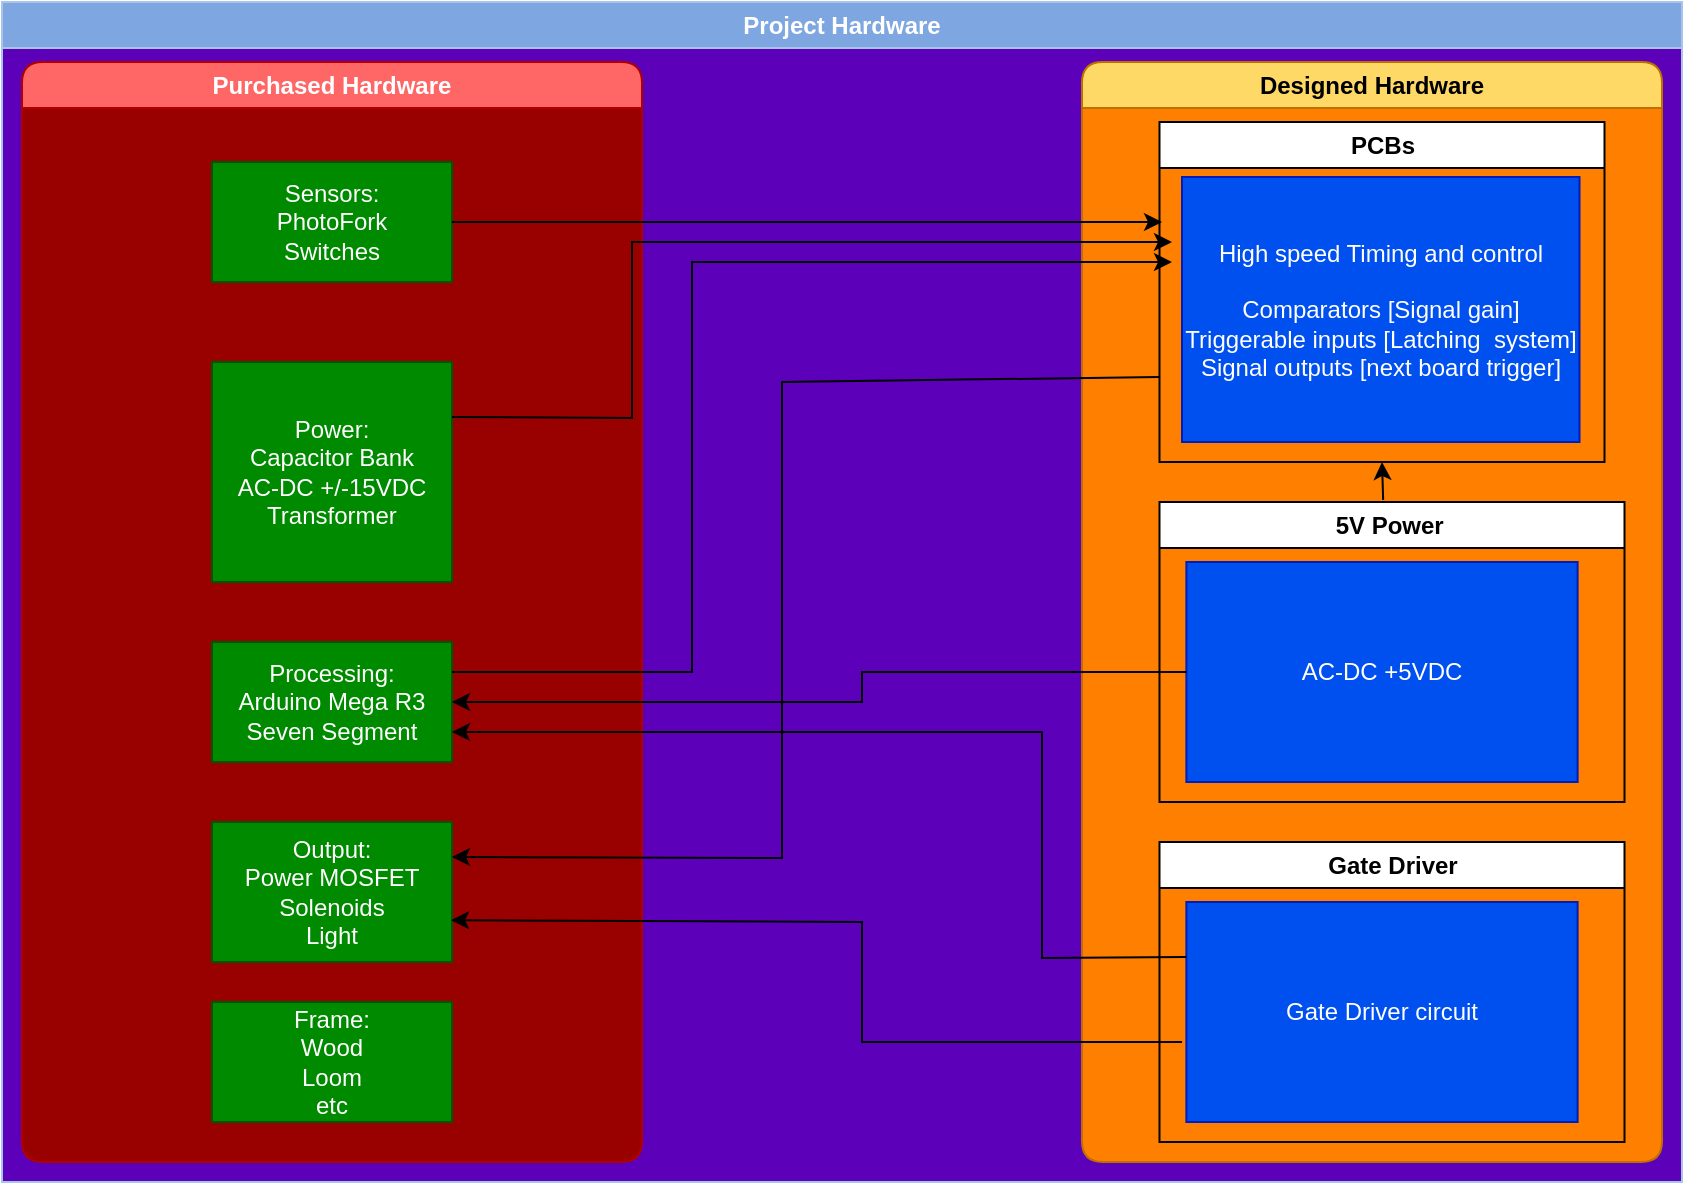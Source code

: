 <mxfile version="21.7.5" type="device">
  <diagram name="Page-1" id="_kV-tao2sKt4h9nzARvv">
    <mxGraphModel dx="2612" dy="1988" grid="1" gridSize="10" guides="1" tooltips="1" connect="1" arrows="1" fold="1" page="1" pageScale="1" pageWidth="850" pageHeight="1100" math="0" shadow="0">
      <root>
        <mxCell id="0" />
        <mxCell id="1" parent="0" />
        <mxCell id="o2K4Kg9LrvtEAyZy9hwX-1" value="Project Hardware" style="swimlane;whiteSpace=wrap;html=1;fillColor=#7EA6E0;fontColor=#ffffff;strokeColor=#A9C4EB;gradientColor=none;rounded=0;shadow=0;glass=0;swimlaneFillColor=#5D00BA;direction=east;" vertex="1" parent="1">
          <mxGeometry x="-845" y="-1080" width="840" height="590" as="geometry" />
        </mxCell>
        <mxCell id="o2K4Kg9LrvtEAyZy9hwX-2" value="Purchased Hardware" style="swimlane;whiteSpace=wrap;html=1;fillColor=#FF6666;fontColor=#ffffff;strokeColor=#B20000;swimlaneFillColor=#990000;rounded=1;" vertex="1" parent="o2K4Kg9LrvtEAyZy9hwX-1">
          <mxGeometry x="10" y="30" width="310" height="550" as="geometry" />
        </mxCell>
        <mxCell id="o2K4Kg9LrvtEAyZy9hwX-3" value="Sensors:&lt;br&gt;PhotoFork&lt;br&gt;Switches" style="rounded=0;whiteSpace=wrap;html=1;fillColor=#008a00;fontColor=#ffffff;strokeColor=#005700;" vertex="1" parent="o2K4Kg9LrvtEAyZy9hwX-2">
          <mxGeometry x="95" y="50" width="120" height="60" as="geometry" />
        </mxCell>
        <mxCell id="o2K4Kg9LrvtEAyZy9hwX-4" value="Power:&lt;br&gt;Capacitor Bank&lt;br&gt;AC-DC +/-15VDC&lt;br&gt;Transformer" style="rounded=0;whiteSpace=wrap;html=1;fillColor=#008a00;fontColor=#ffffff;strokeColor=#005700;" vertex="1" parent="o2K4Kg9LrvtEAyZy9hwX-2">
          <mxGeometry x="95" y="150" width="120" height="110" as="geometry" />
        </mxCell>
        <mxCell id="o2K4Kg9LrvtEAyZy9hwX-5" value="Processing: &lt;br&gt;Arduino Mega R3&lt;br&gt;Seven Segment" style="rounded=0;whiteSpace=wrap;html=1;fillColor=#008a00;fontColor=#ffffff;strokeColor=#005700;" vertex="1" parent="o2K4Kg9LrvtEAyZy9hwX-2">
          <mxGeometry x="95" y="290" width="120" height="60" as="geometry" />
        </mxCell>
        <mxCell id="o2K4Kg9LrvtEAyZy9hwX-6" value="Frame:&lt;br&gt;Wood&lt;br&gt;Loom&lt;br&gt;etc" style="rounded=0;whiteSpace=wrap;html=1;fillColor=#008a00;fontColor=#ffffff;strokeColor=#005700;" vertex="1" parent="o2K4Kg9LrvtEAyZy9hwX-2">
          <mxGeometry x="95" y="470" width="120" height="60" as="geometry" />
        </mxCell>
        <mxCell id="o2K4Kg9LrvtEAyZy9hwX-19" value="Output:&lt;br&gt;Power MOSFET&lt;br&gt;Solenoids&lt;br&gt;Light" style="rounded=0;whiteSpace=wrap;html=1;fillColor=#008a00;fontColor=#ffffff;strokeColor=#005700;" vertex="1" parent="o2K4Kg9LrvtEAyZy9hwX-2">
          <mxGeometry x="95" y="380" width="120" height="70" as="geometry" />
        </mxCell>
        <mxCell id="o2K4Kg9LrvtEAyZy9hwX-7" value="Designed Hardware" style="swimlane;whiteSpace=wrap;html=1;fillColor=#FFD966;fontColor=#000000;strokeColor=#BD7000;swimlaneFillColor=#FF8000;rounded=1;" vertex="1" parent="o2K4Kg9LrvtEAyZy9hwX-1">
          <mxGeometry x="540" y="30" width="290" height="550" as="geometry" />
        </mxCell>
        <mxCell id="o2K4Kg9LrvtEAyZy9hwX-8" value="PCBs" style="swimlane;whiteSpace=wrap;html=1;" vertex="1" parent="o2K4Kg9LrvtEAyZy9hwX-7">
          <mxGeometry x="38.75" y="30" width="222.5" height="170" as="geometry">
            <mxRectangle x="55" y="30" width="70" height="30" as="alternateBounds" />
          </mxGeometry>
        </mxCell>
        <mxCell id="o2K4Kg9LrvtEAyZy9hwX-9" value="High speed Timing and control&lt;br&gt;&lt;br&gt;Comparators [Signal gain]&lt;br&gt;Triggerable inputs [Latching&amp;nbsp; system]&lt;br&gt;Signal outputs [next board trigger]" style="rounded=0;whiteSpace=wrap;html=1;fillColor=#0050ef;fontColor=#ffffff;strokeColor=#001DBC;" vertex="1" parent="o2K4Kg9LrvtEAyZy9hwX-8">
          <mxGeometry x="11.25" y="27.5" width="198.75" height="132.5" as="geometry" />
        </mxCell>
        <mxCell id="o2K4Kg9LrvtEAyZy9hwX-29" value="5V Power&amp;nbsp;" style="swimlane;whiteSpace=wrap;html=1;" vertex="1" parent="o2K4Kg9LrvtEAyZy9hwX-7">
          <mxGeometry x="38.75" y="220" width="232.5" height="150" as="geometry">
            <mxRectangle x="55" y="30" width="70" height="30" as="alternateBounds" />
          </mxGeometry>
        </mxCell>
        <mxCell id="o2K4Kg9LrvtEAyZy9hwX-30" value="AC-DC +5VDC&lt;br&gt;" style="rounded=0;whiteSpace=wrap;html=1;fillColor=#0050ef;fontColor=#ffffff;strokeColor=#001DBC;" vertex="1" parent="o2K4Kg9LrvtEAyZy9hwX-29">
          <mxGeometry x="13.44" y="30" width="195.62" height="110" as="geometry" />
        </mxCell>
        <mxCell id="o2K4Kg9LrvtEAyZy9hwX-31" value="" style="endArrow=classic;html=1;rounded=0;exitX=0.481;exitY=-0.007;exitDx=0;exitDy=0;entryX=0.5;entryY=1;entryDx=0;entryDy=0;exitPerimeter=0;" edge="1" parent="o2K4Kg9LrvtEAyZy9hwX-7" source="o2K4Kg9LrvtEAyZy9hwX-29" target="o2K4Kg9LrvtEAyZy9hwX-8">
          <mxGeometry width="50" height="50" relative="1" as="geometry">
            <mxPoint x="150" y="350" as="sourcePoint" />
            <mxPoint x="194" y="200" as="targetPoint" />
          </mxGeometry>
        </mxCell>
        <mxCell id="o2K4Kg9LrvtEAyZy9hwX-40" value="Gate Driver" style="swimlane;whiteSpace=wrap;html=1;" vertex="1" parent="o2K4Kg9LrvtEAyZy9hwX-7">
          <mxGeometry x="38.75" y="390" width="232.5" height="150" as="geometry">
            <mxRectangle x="55" y="30" width="70" height="30" as="alternateBounds" />
          </mxGeometry>
        </mxCell>
        <mxCell id="o2K4Kg9LrvtEAyZy9hwX-41" value="Gate Driver circuit" style="rounded=0;whiteSpace=wrap;html=1;fillColor=#0050ef;fontColor=#ffffff;strokeColor=#001DBC;" vertex="1" parent="o2K4Kg9LrvtEAyZy9hwX-40">
          <mxGeometry x="13.44" y="30" width="195.62" height="110" as="geometry" />
        </mxCell>
        <mxCell id="o2K4Kg9LrvtEAyZy9hwX-33" value="" style="endArrow=classic;html=1;rounded=0;entryX=1;entryY=0.5;entryDx=0;entryDy=0;exitX=0;exitY=0.5;exitDx=0;exitDy=0;" edge="1" parent="o2K4Kg9LrvtEAyZy9hwX-1" source="o2K4Kg9LrvtEAyZy9hwX-30" target="o2K4Kg9LrvtEAyZy9hwX-5">
          <mxGeometry width="50" height="50" relative="1" as="geometry">
            <mxPoint x="620" y="365" as="sourcePoint" />
            <mxPoint x="740" y="330" as="targetPoint" />
            <Array as="points">
              <mxPoint x="430" y="335" />
              <mxPoint x="430" y="350" />
            </Array>
          </mxGeometry>
        </mxCell>
        <mxCell id="o2K4Kg9LrvtEAyZy9hwX-42" value="" style="endArrow=classic;html=1;rounded=0;entryX=0.996;entryY=0.701;entryDx=0;entryDy=0;entryPerimeter=0;exitX=-0.011;exitY=0.636;exitDx=0;exitDy=0;exitPerimeter=0;" edge="1" parent="o2K4Kg9LrvtEAyZy9hwX-1" source="o2K4Kg9LrvtEAyZy9hwX-41" target="o2K4Kg9LrvtEAyZy9hwX-19">
          <mxGeometry width="50" height="50" relative="1" as="geometry">
            <mxPoint x="570" y="520" as="sourcePoint" />
            <mxPoint x="230" y="460" as="targetPoint" />
            <Array as="points">
              <mxPoint x="430" y="520" />
              <mxPoint x="430" y="460" />
            </Array>
          </mxGeometry>
        </mxCell>
        <mxCell id="o2K4Kg9LrvtEAyZy9hwX-46" value="" style="endArrow=classic;html=1;rounded=0;exitX=1;exitY=0.5;exitDx=0;exitDy=0;" edge="1" parent="o2K4Kg9LrvtEAyZy9hwX-1" source="o2K4Kg9LrvtEAyZy9hwX-3">
          <mxGeometry width="50" height="50" relative="1" as="geometry">
            <mxPoint x="330" y="260" as="sourcePoint" />
            <mxPoint x="580" y="110" as="targetPoint" />
            <Array as="points">
              <mxPoint x="340" y="110" />
            </Array>
          </mxGeometry>
        </mxCell>
        <mxCell id="o2K4Kg9LrvtEAyZy9hwX-43" value="" style="endArrow=classic;html=1;rounded=0;exitX=0;exitY=0.25;exitDx=0;exitDy=0;entryX=1;entryY=0.75;entryDx=0;entryDy=0;" edge="1" parent="o2K4Kg9LrvtEAyZy9hwX-1" source="o2K4Kg9LrvtEAyZy9hwX-41" target="o2K4Kg9LrvtEAyZy9hwX-5">
          <mxGeometry width="50" height="50" relative="1" as="geometry">
            <mxPoint x="740" y="350" as="sourcePoint" />
            <mxPoint x="230" y="370" as="targetPoint" />
            <Array as="points">
              <mxPoint x="520" y="478" />
              <mxPoint x="520" y="365" />
            </Array>
          </mxGeometry>
        </mxCell>
        <mxCell id="o2K4Kg9LrvtEAyZy9hwX-70" value="" style="endArrow=classic;html=1;rounded=0;exitX=0;exitY=0.75;exitDx=0;exitDy=0;entryX=1;entryY=0.25;entryDx=0;entryDy=0;" edge="1" parent="o2K4Kg9LrvtEAyZy9hwX-1" source="o2K4Kg9LrvtEAyZy9hwX-8" target="o2K4Kg9LrvtEAyZy9hwX-19">
          <mxGeometry width="50" height="50" relative="1" as="geometry">
            <mxPoint x="670" y="330" as="sourcePoint" />
            <mxPoint x="720" y="280" as="targetPoint" />
            <Array as="points">
              <mxPoint x="390" y="190" />
              <mxPoint x="390" y="428" />
            </Array>
          </mxGeometry>
        </mxCell>
        <mxCell id="o2K4Kg9LrvtEAyZy9hwX-44" value="" style="endArrow=classic;html=1;rounded=0;exitX=1;exitY=0.25;exitDx=0;exitDy=0;" edge="1" parent="1" source="o2K4Kg9LrvtEAyZy9hwX-5">
          <mxGeometry width="50" height="50" relative="1" as="geometry">
            <mxPoint x="-500" y="-770" as="sourcePoint" />
            <mxPoint x="-260" y="-950" as="targetPoint" />
            <Array as="points">
              <mxPoint x="-500" y="-745" />
              <mxPoint x="-500" y="-950" />
            </Array>
          </mxGeometry>
        </mxCell>
        <mxCell id="o2K4Kg9LrvtEAyZy9hwX-45" value="" style="endArrow=classic;html=1;rounded=0;exitX=1;exitY=0.25;exitDx=0;exitDy=0;" edge="1" parent="1" source="o2K4Kg9LrvtEAyZy9hwX-4">
          <mxGeometry width="50" height="50" relative="1" as="geometry">
            <mxPoint x="-510" y="-820" as="sourcePoint" />
            <mxPoint x="-260" y="-960" as="targetPoint" />
            <Array as="points">
              <mxPoint x="-530" y="-872" />
              <mxPoint x="-530" y="-960" />
            </Array>
          </mxGeometry>
        </mxCell>
      </root>
    </mxGraphModel>
  </diagram>
</mxfile>

